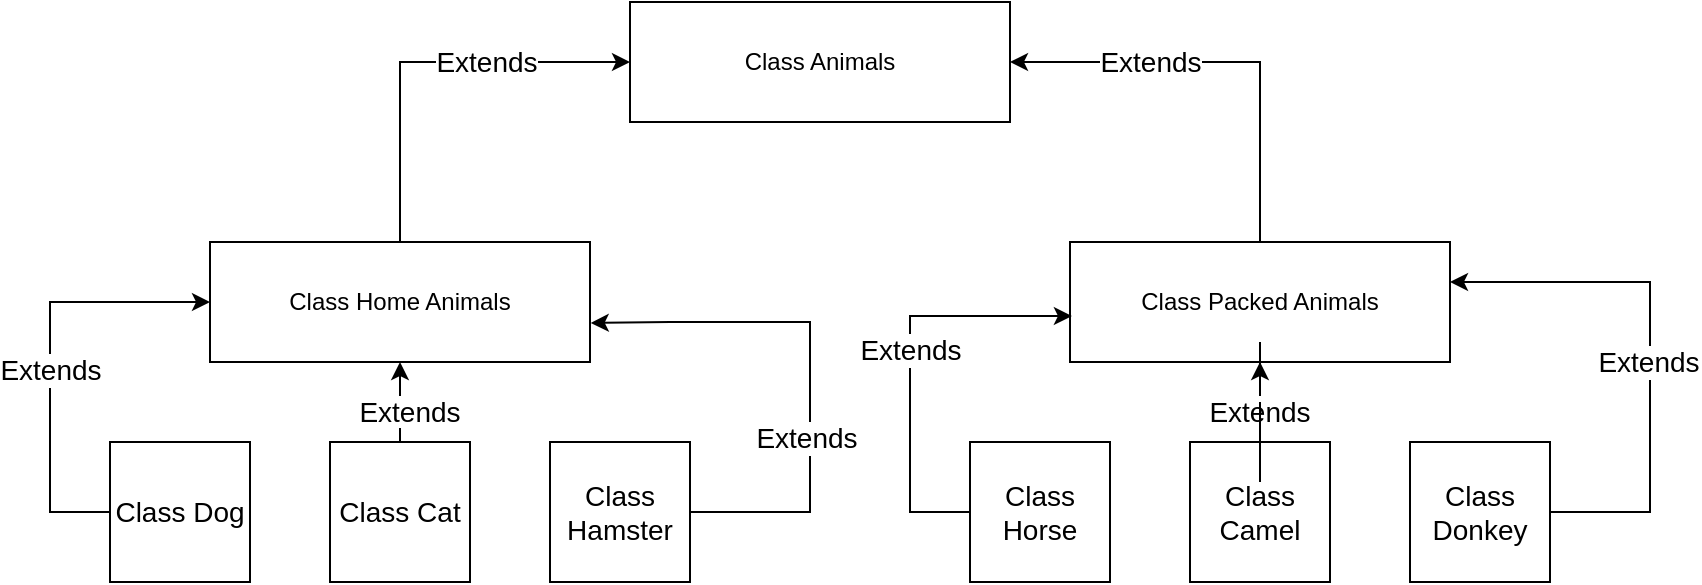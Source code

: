 <mxfile version="21.2.8" type="device">
  <diagram id="ZLg6_L8ImnrS6IeAaXnI" name="Страница 1">
    <mxGraphModel dx="2485" dy="826" grid="1" gridSize="10" guides="1" tooltips="1" connect="1" arrows="1" fold="1" page="1" pageScale="1" pageWidth="827" pageHeight="1169" math="0" shadow="0">
      <root>
        <mxCell id="0" />
        <mxCell id="1" parent="0" />
        <mxCell id="x1GmrEQxyKmSBaFjP8R0-1" value="Class Animals" style="rounded=0;whiteSpace=wrap;html=1;" parent="1" vertex="1">
          <mxGeometry x="300" y="60" width="190" height="60" as="geometry" />
        </mxCell>
        <mxCell id="x1GmrEQxyKmSBaFjP8R0-6" style="edgeStyle=orthogonalEdgeStyle;rounded=0;orthogonalLoop=1;jettySize=auto;html=1;entryX=1;entryY=0.5;entryDx=0;entryDy=0;" parent="1" source="x1GmrEQxyKmSBaFjP8R0-3" target="x1GmrEQxyKmSBaFjP8R0-1" edge="1">
          <mxGeometry relative="1" as="geometry">
            <mxPoint x="540" y="30" as="targetPoint" />
            <Array as="points">
              <mxPoint x="615" y="90" />
            </Array>
          </mxGeometry>
        </mxCell>
        <mxCell id="x1GmrEQxyKmSBaFjP8R0-10" value="Extends" style="edgeLabel;html=1;align=center;verticalAlign=middle;resizable=0;points=[];fontSize=14;" parent="x1GmrEQxyKmSBaFjP8R0-6" vertex="1" connectable="0">
          <mxGeometry x="0.116" y="-1" relative="1" as="geometry">
            <mxPoint x="-25" y="1" as="offset" />
          </mxGeometry>
        </mxCell>
        <mxCell id="x1GmrEQxyKmSBaFjP8R0-3" value="Class Packed Animals" style="rounded=0;whiteSpace=wrap;html=1;" parent="1" vertex="1">
          <mxGeometry x="520" y="180" width="190" height="60" as="geometry" />
        </mxCell>
        <mxCell id="x1GmrEQxyKmSBaFjP8R0-5" style="edgeStyle=orthogonalEdgeStyle;rounded=0;orthogonalLoop=1;jettySize=auto;html=1;entryX=0;entryY=0.5;entryDx=0;entryDy=0;" parent="1" source="x1GmrEQxyKmSBaFjP8R0-4" target="x1GmrEQxyKmSBaFjP8R0-1" edge="1">
          <mxGeometry relative="1" as="geometry">
            <mxPoint x="240" y="30" as="targetPoint" />
            <Array as="points">
              <mxPoint x="185" y="90" />
            </Array>
          </mxGeometry>
        </mxCell>
        <mxCell id="x1GmrEQxyKmSBaFjP8R0-7" value="&lt;font style=&quot;font-size: 14px;&quot;&gt;Extends&lt;/font&gt;" style="edgeLabel;html=1;align=center;verticalAlign=middle;resizable=0;points=[];" parent="x1GmrEQxyKmSBaFjP8R0-5" vertex="1" connectable="0">
          <mxGeometry x="0.298" y="2" relative="1" as="geometry">
            <mxPoint y="2" as="offset" />
          </mxGeometry>
        </mxCell>
        <mxCell id="x1GmrEQxyKmSBaFjP8R0-4" value="Class Home Animals" style="rounded=0;whiteSpace=wrap;html=1;" parent="1" vertex="1">
          <mxGeometry x="90" y="180" width="190" height="60" as="geometry" />
        </mxCell>
        <mxCell id="x1GmrEQxyKmSBaFjP8R0-23" style="edgeStyle=orthogonalEdgeStyle;rounded=0;orthogonalLoop=1;jettySize=auto;html=1;fontSize=14;entryX=0;entryY=0.5;entryDx=0;entryDy=0;" parent="1" source="x1GmrEQxyKmSBaFjP8R0-11" target="x1GmrEQxyKmSBaFjP8R0-4" edge="1">
          <mxGeometry relative="1" as="geometry">
            <mxPoint x="50" y="200" as="targetPoint" />
            <Array as="points">
              <mxPoint x="10" y="315" />
              <mxPoint x="10" y="210" />
            </Array>
          </mxGeometry>
        </mxCell>
        <mxCell id="x1GmrEQxyKmSBaFjP8R0-25" value="Extends" style="edgeLabel;html=1;align=center;verticalAlign=middle;resizable=0;points=[];fontSize=14;" parent="x1GmrEQxyKmSBaFjP8R0-23" vertex="1" connectable="0">
          <mxGeometry x="-0.057" relative="1" as="geometry">
            <mxPoint as="offset" />
          </mxGeometry>
        </mxCell>
        <mxCell id="x1GmrEQxyKmSBaFjP8R0-11" value="Class Dog" style="whiteSpace=wrap;html=1;aspect=fixed;fontSize=14;" parent="1" vertex="1">
          <mxGeometry x="40" y="280" width="70" height="70" as="geometry" />
        </mxCell>
        <mxCell id="x1GmrEQxyKmSBaFjP8R0-21" style="edgeStyle=orthogonalEdgeStyle;rounded=0;orthogonalLoop=1;jettySize=auto;html=1;entryX=0.5;entryY=1;entryDx=0;entryDy=0;fontSize=14;" parent="1" source="x1GmrEQxyKmSBaFjP8R0-12" target="x1GmrEQxyKmSBaFjP8R0-4" edge="1">
          <mxGeometry relative="1" as="geometry">
            <Array as="points">
              <mxPoint x="185" y="270" />
              <mxPoint x="185" y="270" />
            </Array>
          </mxGeometry>
        </mxCell>
        <mxCell id="x1GmrEQxyKmSBaFjP8R0-12" value="Class Cat" style="whiteSpace=wrap;html=1;aspect=fixed;fontSize=14;" parent="1" vertex="1">
          <mxGeometry x="150" y="280" width="70" height="70" as="geometry" />
        </mxCell>
        <mxCell id="x1GmrEQxyKmSBaFjP8R0-22" style="edgeStyle=orthogonalEdgeStyle;rounded=0;orthogonalLoop=1;jettySize=auto;html=1;fontSize=14;entryX=1.002;entryY=0.674;entryDx=0;entryDy=0;entryPerimeter=0;" parent="1" source="x1GmrEQxyKmSBaFjP8R0-13" target="x1GmrEQxyKmSBaFjP8R0-4" edge="1">
          <mxGeometry relative="1" as="geometry">
            <mxPoint x="320" y="220" as="targetPoint" />
            <Array as="points">
              <mxPoint x="390" y="315" />
              <mxPoint x="390" y="220" />
              <mxPoint x="320" y="220" />
            </Array>
          </mxGeometry>
        </mxCell>
        <mxCell id="x1GmrEQxyKmSBaFjP8R0-24" value="Extends" style="edgeLabel;html=1;align=center;verticalAlign=middle;resizable=0;points=[];fontSize=14;" parent="x1GmrEQxyKmSBaFjP8R0-22" vertex="1" connectable="0">
          <mxGeometry x="-0.266" y="2" relative="1" as="geometry">
            <mxPoint as="offset" />
          </mxGeometry>
        </mxCell>
        <mxCell id="x1GmrEQxyKmSBaFjP8R0-13" value="Class Hamster" style="whiteSpace=wrap;html=1;aspect=fixed;fontSize=14;" parent="1" vertex="1">
          <mxGeometry x="260" y="280" width="70" height="70" as="geometry" />
        </mxCell>
        <mxCell id="x1GmrEQxyKmSBaFjP8R0-20" style="edgeStyle=orthogonalEdgeStyle;rounded=0;orthogonalLoop=1;jettySize=auto;html=1;fontSize=14;startArrow=none;entryX=0.5;entryY=1;entryDx=0;entryDy=0;" parent="1" source="x1GmrEQxyKmSBaFjP8R0-29" target="x1GmrEQxyKmSBaFjP8R0-3" edge="1">
          <mxGeometry relative="1" as="geometry">
            <mxPoint x="615" y="230" as="targetPoint" />
          </mxGeometry>
        </mxCell>
        <mxCell id="x1GmrEQxyKmSBaFjP8R0-14" value="Class Camel" style="whiteSpace=wrap;html=1;aspect=fixed;fontSize=14;" parent="1" vertex="1">
          <mxGeometry x="580" y="280" width="70" height="70" as="geometry" />
        </mxCell>
        <mxCell id="x1GmrEQxyKmSBaFjP8R0-17" style="edgeStyle=orthogonalEdgeStyle;rounded=0;orthogonalLoop=1;jettySize=auto;html=1;fontSize=14;entryX=0.005;entryY=0.617;entryDx=0;entryDy=0;entryPerimeter=0;" parent="1" source="x1GmrEQxyKmSBaFjP8R0-15" target="x1GmrEQxyKmSBaFjP8R0-3" edge="1">
          <mxGeometry relative="1" as="geometry">
            <mxPoint x="440" y="130" as="targetPoint" />
            <Array as="points">
              <mxPoint x="440" y="315" />
              <mxPoint x="440" y="217" />
            </Array>
          </mxGeometry>
        </mxCell>
        <mxCell id="x1GmrEQxyKmSBaFjP8R0-27" value="Extends" style="edgeLabel;html=1;align=center;verticalAlign=middle;resizable=0;points=[];fontSize=14;" parent="x1GmrEQxyKmSBaFjP8R0-17" vertex="1" connectable="0">
          <mxGeometry x="0.066" relative="1" as="geometry">
            <mxPoint as="offset" />
          </mxGeometry>
        </mxCell>
        <mxCell id="x1GmrEQxyKmSBaFjP8R0-15" value="Class Horse" style="whiteSpace=wrap;html=1;aspect=fixed;fontSize=14;" parent="1" vertex="1">
          <mxGeometry x="470" y="280" width="70" height="70" as="geometry" />
        </mxCell>
        <mxCell id="x1GmrEQxyKmSBaFjP8R0-19" style="edgeStyle=orthogonalEdgeStyle;rounded=0;orthogonalLoop=1;jettySize=auto;html=1;fontSize=14;entryX=1;entryY=0.333;entryDx=0;entryDy=0;entryPerimeter=0;" parent="1" source="x1GmrEQxyKmSBaFjP8R0-16" target="x1GmrEQxyKmSBaFjP8R0-3" edge="1">
          <mxGeometry relative="1" as="geometry">
            <mxPoint x="790" y="200" as="targetPoint" />
            <Array as="points">
              <mxPoint x="810" y="315" />
              <mxPoint x="810" y="200" />
            </Array>
          </mxGeometry>
        </mxCell>
        <mxCell id="x1GmrEQxyKmSBaFjP8R0-26" value="Extends" style="edgeLabel;html=1;align=center;verticalAlign=middle;resizable=0;points=[];fontSize=14;" parent="x1GmrEQxyKmSBaFjP8R0-19" vertex="1" connectable="0">
          <mxGeometry x="-0.053" y="1" relative="1" as="geometry">
            <mxPoint as="offset" />
          </mxGeometry>
        </mxCell>
        <mxCell id="x1GmrEQxyKmSBaFjP8R0-16" value="Class Donkey" style="whiteSpace=wrap;html=1;aspect=fixed;fontSize=14;" parent="1" vertex="1">
          <mxGeometry x="690" y="280" width="70" height="70" as="geometry" />
        </mxCell>
        <mxCell id="x1GmrEQxyKmSBaFjP8R0-28" value="&lt;span style=&quot;background-color: rgb(255, 255, 255);&quot;&gt;Extends&lt;/span&gt;" style="text;html=1;strokeColor=none;fillColor=none;align=center;verticalAlign=middle;whiteSpace=wrap;rounded=0;fontSize=14;" parent="1" vertex="1">
          <mxGeometry x="160" y="250" width="60" height="30" as="geometry" />
        </mxCell>
        <mxCell id="x1GmrEQxyKmSBaFjP8R0-29" value="&lt;span style=&quot;background-color: rgb(255, 255, 255);&quot;&gt;Extends&lt;/span&gt;" style="text;html=1;strokeColor=none;fillColor=none;align=center;verticalAlign=middle;whiteSpace=wrap;rounded=0;fontSize=14;" parent="1" vertex="1">
          <mxGeometry x="585" y="250" width="60" height="30" as="geometry" />
        </mxCell>
        <mxCell id="x1GmrEQxyKmSBaFjP8R0-32" value="" style="edgeStyle=orthogonalEdgeStyle;rounded=0;orthogonalLoop=1;jettySize=auto;html=1;entryX=0.5;entryY=1;entryDx=0;entryDy=0;fontSize=14;endArrow=none;" parent="1" source="x1GmrEQxyKmSBaFjP8R0-14" target="x1GmrEQxyKmSBaFjP8R0-29" edge="1">
          <mxGeometry relative="1" as="geometry">
            <mxPoint x="615" y="280" as="sourcePoint" />
            <mxPoint x="615" y="240" as="targetPoint" />
          </mxGeometry>
        </mxCell>
      </root>
    </mxGraphModel>
  </diagram>
</mxfile>
